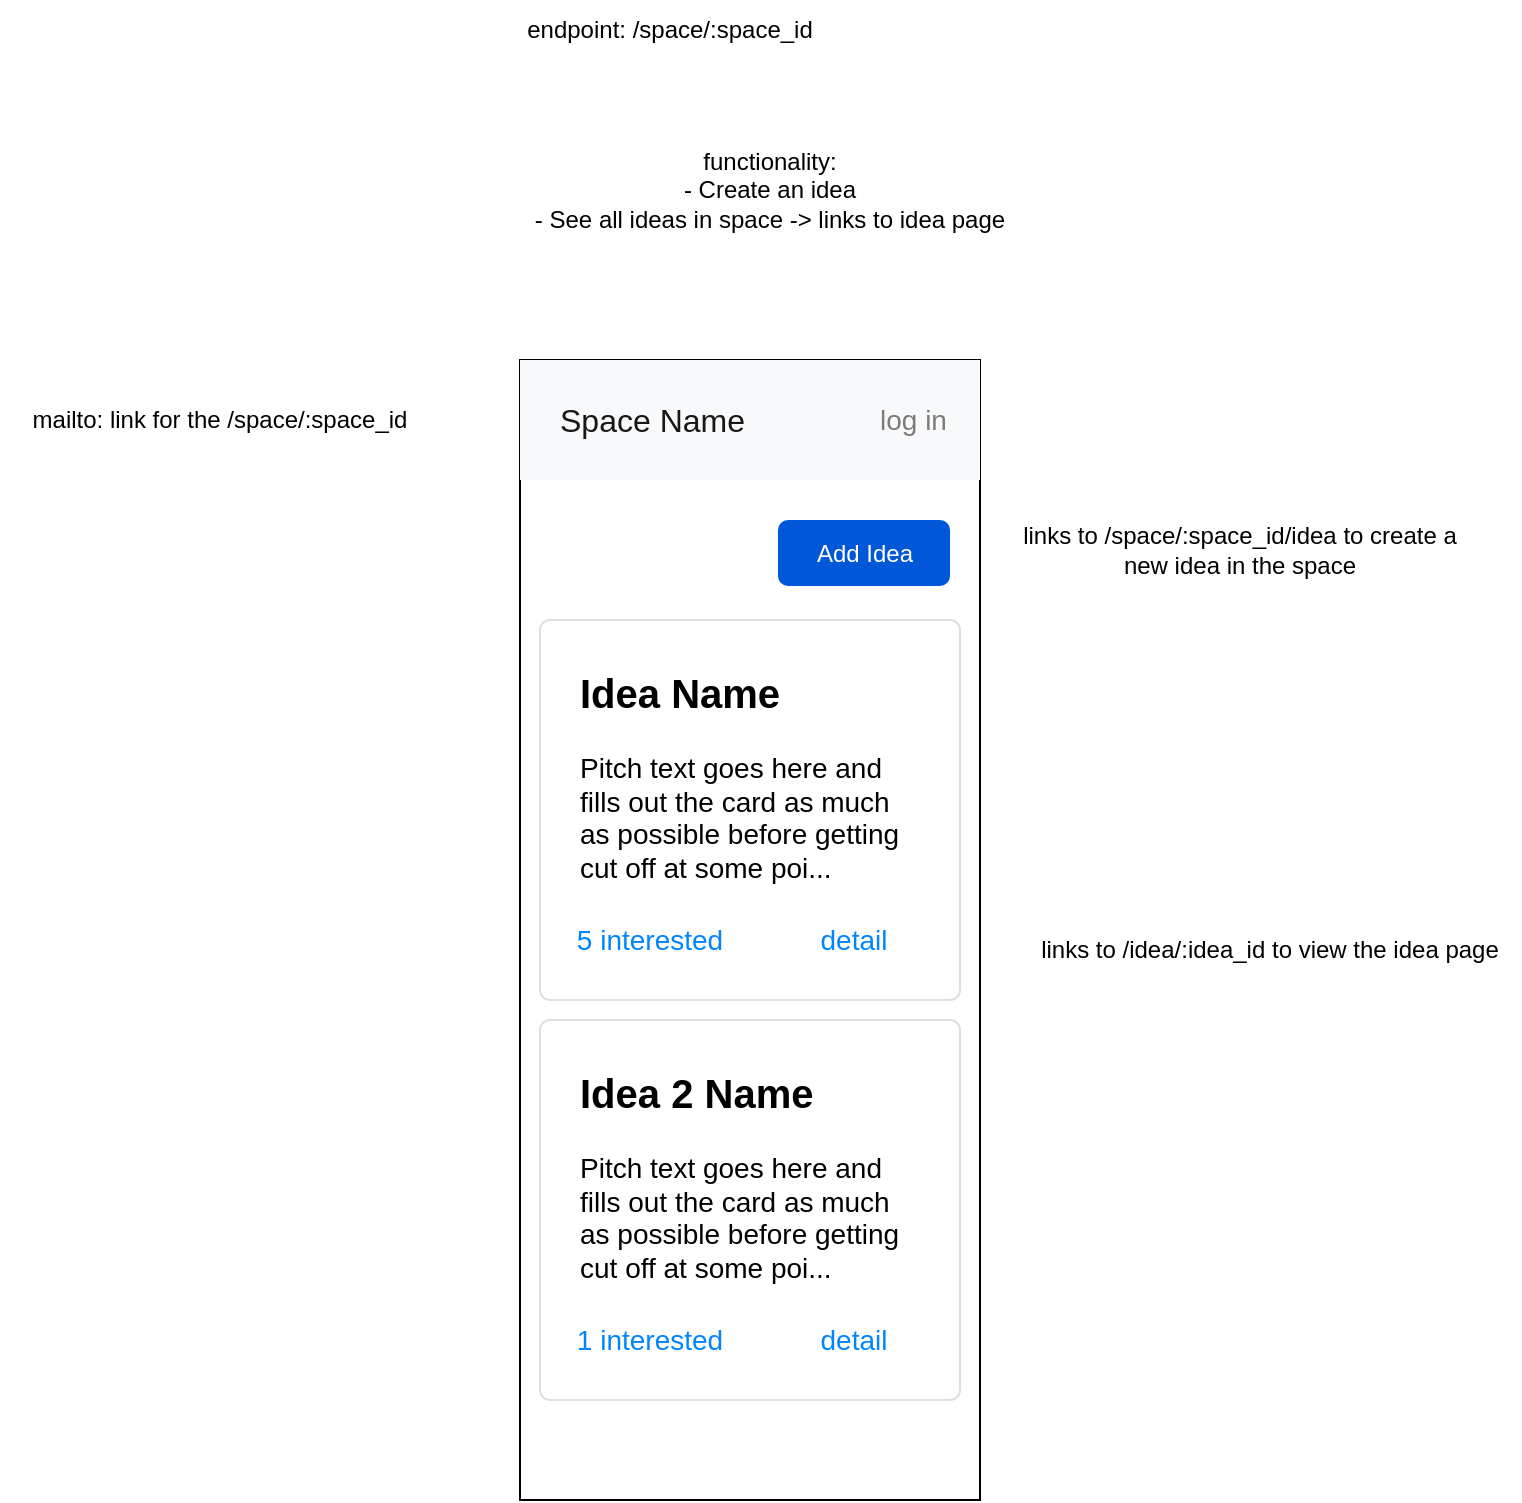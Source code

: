 <mxfile>
    <diagram id="uQ3XI5dzIqyW9PwJZxHi" name="Page-1">
        <mxGraphModel dx="1673" dy="632" grid="1" gridSize="10" guides="1" tooltips="1" connect="1" arrows="1" fold="1" page="1" pageScale="1" pageWidth="850" pageHeight="1100" math="0" shadow="0">
            <root>
                <mxCell id="0"/>
                <mxCell id="1" parent="0"/>
                <mxCell id="2" value="endpoint: /space/:space_id" style="text;html=1;strokeColor=none;fillColor=none;align=center;verticalAlign=middle;whiteSpace=wrap;rounded=0;" parent="1" vertex="1">
                    <mxGeometry x="210" y="70" width="150" height="30" as="geometry"/>
                </mxCell>
                <mxCell id="3" value="functionality:&lt;br&gt;- Create an idea&lt;br&gt;- See all ideas in space -&amp;gt; links to idea page&lt;br&gt;" style="text;html=1;strokeColor=none;fillColor=none;align=center;verticalAlign=middle;whiteSpace=wrap;rounded=0;" parent="1" vertex="1">
                    <mxGeometry x="200" y="130" width="270" height="70" as="geometry"/>
                </mxCell>
                <mxCell id="5" value="" style="rounded=0;whiteSpace=wrap;html=1;" parent="1" vertex="1">
                    <mxGeometry x="210" y="250" width="230" height="570" as="geometry"/>
                </mxCell>
                <mxCell id="31" value="" style="html=1;shadow=0;dashed=0;fillColor=#F8F9FA;strokeColor=none;fontSize=16;fontColor=#7C7C7D;align=right;spacing=15;" parent="1" vertex="1">
                    <mxGeometry x="210" y="250" width="230" height="60" as="geometry"/>
                </mxCell>
                <mxCell id="32" value="Space Name" style="strokeColor=none;html=1;whiteSpace=wrap;fillColor=none;fontColor=#181819;align=left;fontSize=16;spacing=10;" parent="31" vertex="1">
                    <mxGeometry width="130" height="40" relative="1" as="geometry">
                        <mxPoint x="10" y="10" as="offset"/>
                    </mxGeometry>
                </mxCell>
                <mxCell id="35" value="log in" style="strokeColor=none;html=1;whiteSpace=wrap;fillColor=none;fontColor=#7C7C7D;align=left;fontSize=14;spacing=10;" parent="31" vertex="1">
                    <mxGeometry width="60" height="40" relative="1" as="geometry">
                        <mxPoint x="170" y="10" as="offset"/>
                    </mxGeometry>
                </mxCell>
                <mxCell id="36" value="&lt;b&gt;&lt;font style=&quot;font-size: 20px&quot;&gt;Idea Name&lt;/font&gt;&lt;/b&gt;&lt;font color=&quot;#6c767d&quot;&gt;&lt;b&gt;&lt;font style=&quot;font-size: 14px&quot;&gt;&lt;br&gt;&lt;/font&gt;&lt;/b&gt;&lt;/font&gt;&lt;br style=&quot;font-size: 14px&quot;&gt;Pitch text goes here and fills out the card as much as possible before getting cut off at some poi..." style="html=1;shadow=0;dashed=0;shape=mxgraph.bootstrap.rrect;rSize=5;strokeColor=#DFDFDF;html=1;whiteSpace=wrap;fillColor=#ffffff;fontColor=#000000;verticalAlign=top;align=left;spacing=20;fontSize=14;" parent="1" vertex="1">
                    <mxGeometry x="220" y="380" width="210" height="190" as="geometry"/>
                </mxCell>
                <mxCell id="37" value="5 interested" style="html=1;shadow=0;dashed=0;shape=mxgraph.bootstrap.rrect;rSize=5;perimeter=none;whiteSpace=wrap;fillColor=none;strokeColor=none;fontColor=#0085FC;resizeWidth=1;fontSize=14;align=center;" parent="36" vertex="1">
                    <mxGeometry y="1" width="90" height="40" relative="1" as="geometry">
                        <mxPoint x="10" y="-50" as="offset"/>
                    </mxGeometry>
                </mxCell>
                <mxCell id="38" value="detail" style="html=1;shadow=0;dashed=0;shape=mxgraph.bootstrap.rrect;rSize=5;perimeter=none;whiteSpace=wrap;fillColor=none;strokeColor=none;fontColor=#0085FC;resizeWidth=1;fontSize=14;align=center;" parent="36" vertex="1">
                    <mxGeometry y="1" width="54" height="40" relative="1" as="geometry">
                        <mxPoint x="130" y="-50" as="offset"/>
                    </mxGeometry>
                </mxCell>
                <mxCell id="39" value="&lt;b&gt;&lt;font style=&quot;font-size: 20px&quot;&gt;Idea 2 Name&lt;/font&gt;&lt;/b&gt;&lt;font color=&quot;#6c767d&quot;&gt;&lt;b&gt;&lt;font style=&quot;font-size: 14px&quot;&gt;&lt;br&gt;&lt;/font&gt;&lt;/b&gt;&lt;/font&gt;&lt;br style=&quot;font-size: 14px&quot;&gt;Pitch text goes here and fills out the card as much as possible before getting cut off at some poi..." style="html=1;shadow=0;dashed=0;shape=mxgraph.bootstrap.rrect;rSize=5;strokeColor=#DFDFDF;html=1;whiteSpace=wrap;fillColor=#ffffff;fontColor=#000000;verticalAlign=top;align=left;spacing=20;fontSize=14;" parent="1" vertex="1">
                    <mxGeometry x="220" y="580" width="210" height="190" as="geometry"/>
                </mxCell>
                <mxCell id="40" value="1 interested" style="html=1;shadow=0;dashed=0;shape=mxgraph.bootstrap.rrect;rSize=5;perimeter=none;whiteSpace=wrap;fillColor=none;strokeColor=none;fontColor=#0085FC;resizeWidth=1;fontSize=14;align=center;" parent="39" vertex="1">
                    <mxGeometry y="1" width="90" height="40" relative="1" as="geometry">
                        <mxPoint x="10" y="-50" as="offset"/>
                    </mxGeometry>
                </mxCell>
                <mxCell id="41" value="detail" style="html=1;shadow=0;dashed=0;shape=mxgraph.bootstrap.rrect;rSize=5;perimeter=none;whiteSpace=wrap;fillColor=none;strokeColor=none;fontColor=#0085FC;resizeWidth=1;fontSize=14;align=center;" parent="39" vertex="1">
                    <mxGeometry y="1" width="54" height="40" relative="1" as="geometry">
                        <mxPoint x="130" y="-50" as="offset"/>
                    </mxGeometry>
                </mxCell>
                <mxCell id="42" value="Add Idea" style="rounded=1;fillColor=#0057D8;strokeColor=none;html=1;fontColor=#ffffff;align=center;verticalAlign=middle;fontStyle=0;fontSize=12;sketch=0;" parent="1" vertex="1">
                    <mxGeometry x="339" y="330" width="86" height="33" as="geometry"/>
                </mxCell>
                <mxCell id="43" value="links to /space/:space_id/idea to create a new idea in the space" style="text;html=1;strokeColor=none;fillColor=none;align=center;verticalAlign=middle;whiteSpace=wrap;rounded=0;" parent="1" vertex="1">
                    <mxGeometry x="460" y="330" width="220" height="30" as="geometry"/>
                </mxCell>
                <mxCell id="44" value="links to /idea/:idea_id to view the idea page" style="text;html=1;strokeColor=none;fillColor=none;align=center;verticalAlign=middle;whiteSpace=wrap;rounded=0;" parent="1" vertex="1">
                    <mxGeometry x="460" y="530" width="250" height="30" as="geometry"/>
                </mxCell>
                <mxCell id="45" value="mailto: link for the /space/:space_id" style="text;html=1;strokeColor=none;fillColor=none;align=center;verticalAlign=middle;whiteSpace=wrap;rounded=0;" vertex="1" parent="1">
                    <mxGeometry x="-50" y="265" width="220" height="30" as="geometry"/>
                </mxCell>
            </root>
        </mxGraphModel>
    </diagram>
</mxfile>